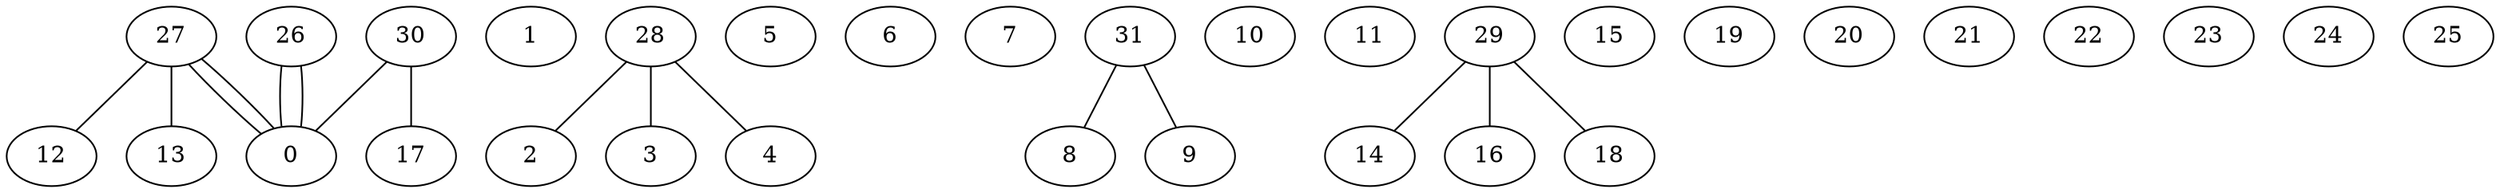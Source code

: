 graph G {
0;
1;
2;
3;
4;
5;
6;
7;
8;
9;
10;
11;
12;
13;
14;
15;
16;
17;
18;
19;
20;
21;
22;
23;
24;
25;
26;
27;
28;
29;
30;
31;
31--8 ;
31--9 ;
30--0 ;
30--17 ;
29--14 ;
29--18 ;
29--16 ;
28--4 ;
28--3 ;
28--2 ;
27--13 ;
27--12 ;
27--0 ;
27--0 ;
26--0 ;
26--0 ;
}
